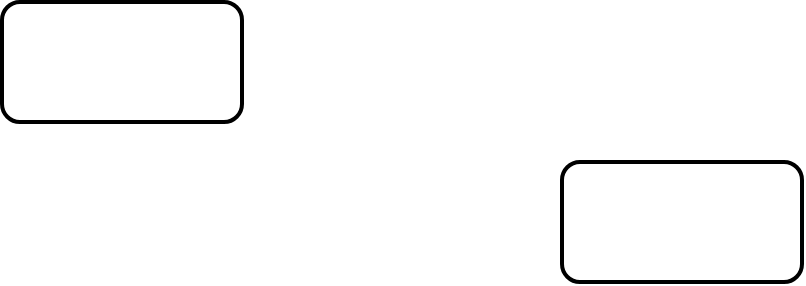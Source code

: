 <mxfile version="14.9.6" type="github">
  <diagram id="QMpFOrDQVjm5szPIj6a2" name="第 1 页">
    <mxGraphModel dx="1408" dy="748" grid="1" gridSize="10" guides="1" tooltips="1" connect="1" arrows="1" fold="1" page="1" pageScale="1" pageWidth="1654" pageHeight="1169" math="0" shadow="0">
      <root>
        <mxCell id="0" />
        <mxCell id="1" parent="0" />
        <mxCell id="8PPCOPIWuEC3TE9RqHqF-1" value="" style="rounded=1;whiteSpace=wrap;html=1;strokeWidth=2;" vertex="1" parent="1">
          <mxGeometry x="370" y="220" width="120" height="60" as="geometry" />
        </mxCell>
        <mxCell id="8PPCOPIWuEC3TE9RqHqF-2" value="" style="rounded=1;whiteSpace=wrap;html=1;sketch=0;strokeWidth=2;" vertex="1" parent="1">
          <mxGeometry x="650" y="300" width="120" height="60" as="geometry" />
        </mxCell>
      </root>
    </mxGraphModel>
  </diagram>
</mxfile>
